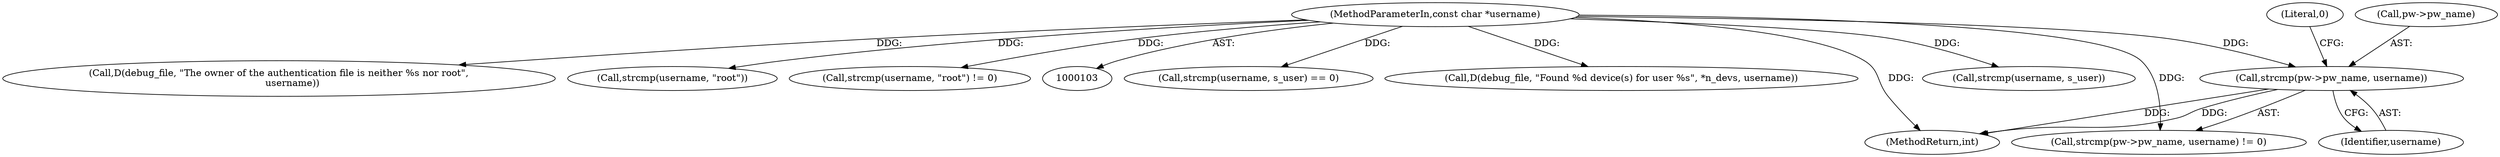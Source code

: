 digraph "0_pam-u2f_18b1914e32b74ff52000f10e97067e841e5fff62_1@API" {
"1000247" [label="(Call,strcmp(pw->pw_name, username))"];
"1000105" [label="(MethodParameterIn,const char *username)"];
"1000252" [label="(Literal,0)"];
"1000246" [label="(Call,strcmp(pw->pw_name, username) != 0)"];
"1000374" [label="(Call,strcmp(username, s_user) == 0)"];
"1000658" [label="(Call,D(debug_file, \"Found %d device(s) for user %s\", *n_devs, username))"];
"1000375" [label="(Call,strcmp(username, s_user))"];
"1000247" [label="(Call,strcmp(pw->pw_name, username))"];
"1000251" [label="(Identifier,username)"];
"1000105" [label="(MethodParameterIn,const char *username)"];
"1000732" [label="(MethodReturn,int)"];
"1000268" [label="(Call,D(debug_file, \"The owner of the authentication file is neither %s nor root\",\n         username))"];
"1000263" [label="(Call,strcmp(username, \"root\"))"];
"1000248" [label="(Call,pw->pw_name)"];
"1000262" [label="(Call,strcmp(username, \"root\") != 0)"];
"1000247" -> "1000246"  [label="AST: "];
"1000247" -> "1000251"  [label="CFG: "];
"1000248" -> "1000247"  [label="AST: "];
"1000251" -> "1000247"  [label="AST: "];
"1000252" -> "1000247"  [label="CFG: "];
"1000247" -> "1000732"  [label="DDG: "];
"1000247" -> "1000732"  [label="DDG: "];
"1000105" -> "1000247"  [label="DDG: "];
"1000105" -> "1000103"  [label="AST: "];
"1000105" -> "1000732"  [label="DDG: "];
"1000105" -> "1000246"  [label="DDG: "];
"1000105" -> "1000262"  [label="DDG: "];
"1000105" -> "1000263"  [label="DDG: "];
"1000105" -> "1000268"  [label="DDG: "];
"1000105" -> "1000374"  [label="DDG: "];
"1000105" -> "1000375"  [label="DDG: "];
"1000105" -> "1000658"  [label="DDG: "];
}
